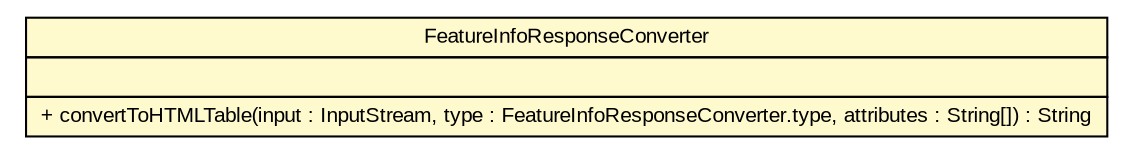 #!/usr/local/bin/dot
#
# Class diagram 
# Generated by UMLGraph version R5_6 (http://www.umlgraph.org/)
#

digraph G {
	edge [fontname="arial",fontsize=10,labelfontname="arial",labelfontsize=10];
	node [fontname="arial",fontsize=10,shape=plaintext];
	nodesep=0.25;
	ranksep=0.5;
	// nl.mineleni.cbsviewer.servlet.wms.FeatureInfoResponseConverter
	c825 [label=<<table title="nl.mineleni.cbsviewer.servlet.wms.FeatureInfoResponseConverter" border="0" cellborder="1" cellspacing="0" cellpadding="2" port="p" bgcolor="lemonChiffon" href="./FeatureInfoResponseConverter.html">
		<tr><td><table border="0" cellspacing="0" cellpadding="1">
<tr><td align="center" balign="center"> FeatureInfoResponseConverter </td></tr>
		</table></td></tr>
		<tr><td><table border="0" cellspacing="0" cellpadding="1">
<tr><td align="left" balign="left">  </td></tr>
		</table></td></tr>
		<tr><td><table border="0" cellspacing="0" cellpadding="1">
<tr><td align="left" balign="left"> + convertToHTMLTable(input : InputStream, type : FeatureInfoResponseConverter.type, attributes : String[]) : String </td></tr>
		</table></td></tr>
		</table>>, URL="./FeatureInfoResponseConverter.html", fontname="arial", fontcolor="black", fontsize=10.0];
}

